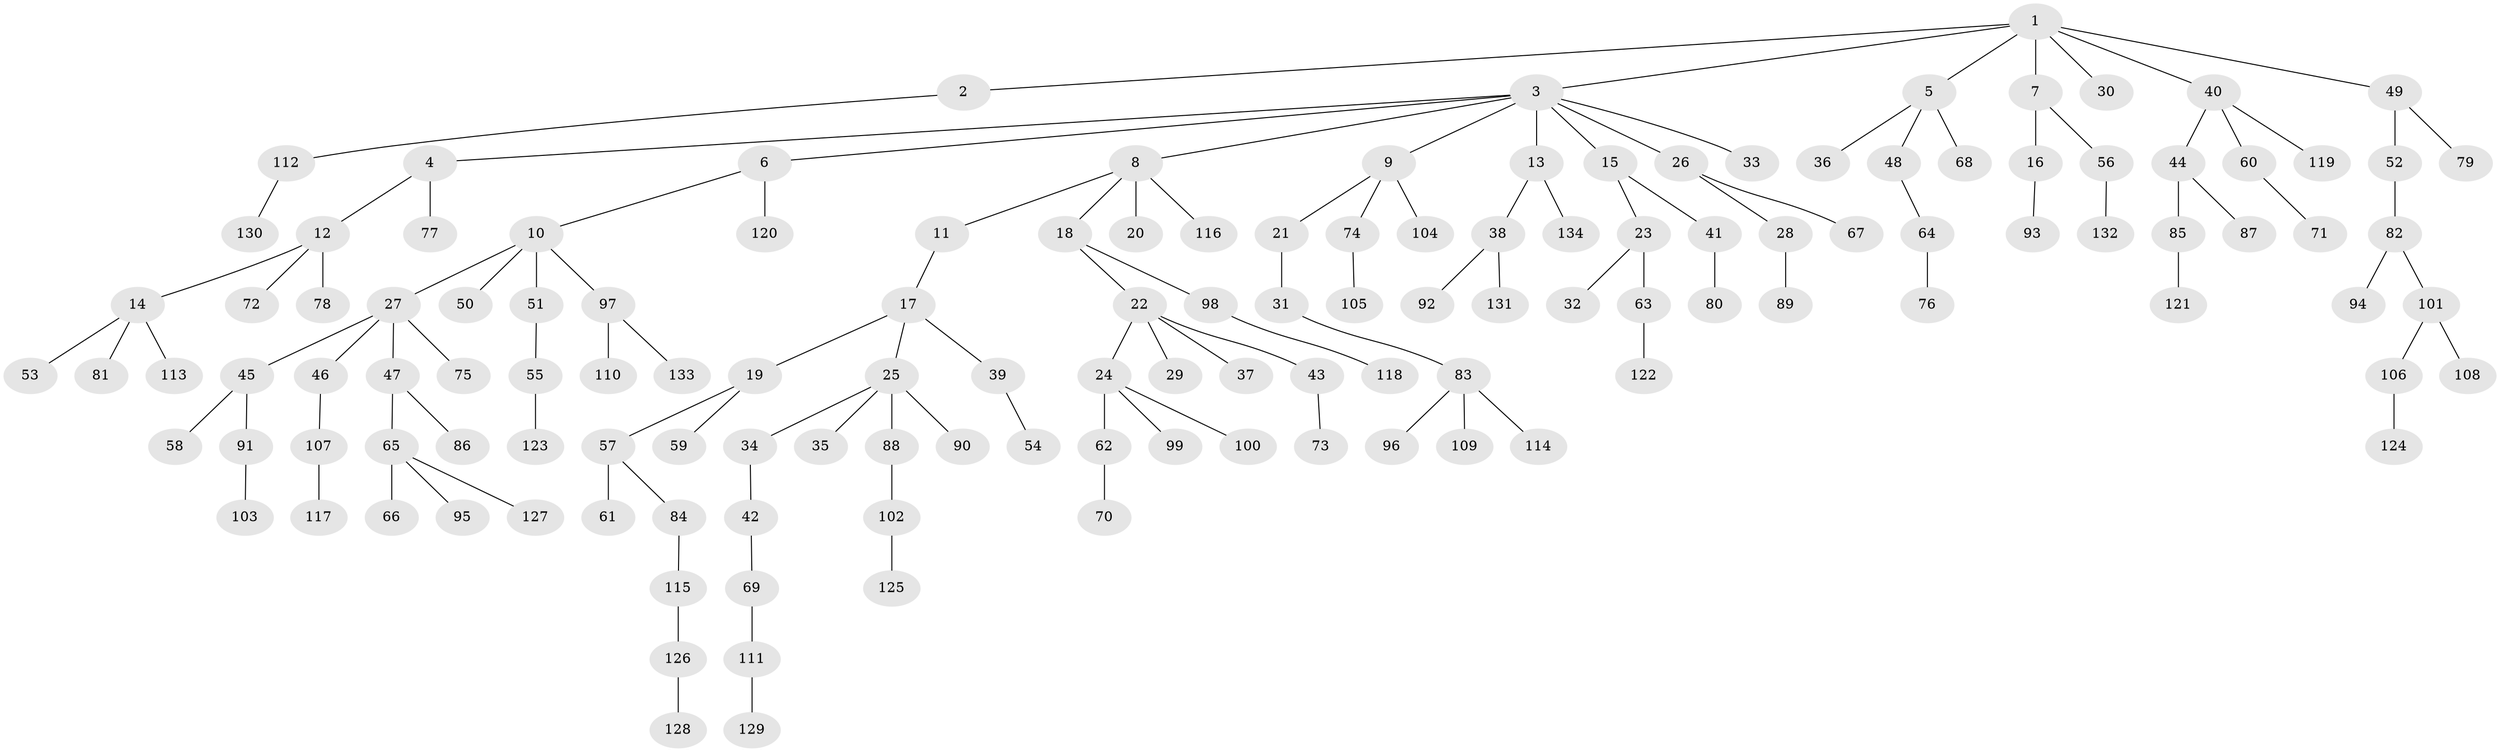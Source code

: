 // coarse degree distribution, {2: 0.31343283582089554, 6: 0.014925373134328358, 3: 0.14925373134328357, 8: 0.014925373134328358, 4: 0.05970149253731343, 1: 0.44776119402985076}
// Generated by graph-tools (version 1.1) at 2025/37/03/04/25 23:37:20]
// undirected, 134 vertices, 133 edges
graph export_dot {
  node [color=gray90,style=filled];
  1;
  2;
  3;
  4;
  5;
  6;
  7;
  8;
  9;
  10;
  11;
  12;
  13;
  14;
  15;
  16;
  17;
  18;
  19;
  20;
  21;
  22;
  23;
  24;
  25;
  26;
  27;
  28;
  29;
  30;
  31;
  32;
  33;
  34;
  35;
  36;
  37;
  38;
  39;
  40;
  41;
  42;
  43;
  44;
  45;
  46;
  47;
  48;
  49;
  50;
  51;
  52;
  53;
  54;
  55;
  56;
  57;
  58;
  59;
  60;
  61;
  62;
  63;
  64;
  65;
  66;
  67;
  68;
  69;
  70;
  71;
  72;
  73;
  74;
  75;
  76;
  77;
  78;
  79;
  80;
  81;
  82;
  83;
  84;
  85;
  86;
  87;
  88;
  89;
  90;
  91;
  92;
  93;
  94;
  95;
  96;
  97;
  98;
  99;
  100;
  101;
  102;
  103;
  104;
  105;
  106;
  107;
  108;
  109;
  110;
  111;
  112;
  113;
  114;
  115;
  116;
  117;
  118;
  119;
  120;
  121;
  122;
  123;
  124;
  125;
  126;
  127;
  128;
  129;
  130;
  131;
  132;
  133;
  134;
  1 -- 2;
  1 -- 3;
  1 -- 5;
  1 -- 7;
  1 -- 30;
  1 -- 40;
  1 -- 49;
  2 -- 112;
  3 -- 4;
  3 -- 6;
  3 -- 8;
  3 -- 9;
  3 -- 13;
  3 -- 15;
  3 -- 26;
  3 -- 33;
  4 -- 12;
  4 -- 77;
  5 -- 36;
  5 -- 48;
  5 -- 68;
  6 -- 10;
  6 -- 120;
  7 -- 16;
  7 -- 56;
  8 -- 11;
  8 -- 18;
  8 -- 20;
  8 -- 116;
  9 -- 21;
  9 -- 74;
  9 -- 104;
  10 -- 27;
  10 -- 50;
  10 -- 51;
  10 -- 97;
  11 -- 17;
  12 -- 14;
  12 -- 72;
  12 -- 78;
  13 -- 38;
  13 -- 134;
  14 -- 53;
  14 -- 81;
  14 -- 113;
  15 -- 23;
  15 -- 41;
  16 -- 93;
  17 -- 19;
  17 -- 25;
  17 -- 39;
  18 -- 22;
  18 -- 98;
  19 -- 57;
  19 -- 59;
  21 -- 31;
  22 -- 24;
  22 -- 29;
  22 -- 37;
  22 -- 43;
  23 -- 32;
  23 -- 63;
  24 -- 62;
  24 -- 99;
  24 -- 100;
  25 -- 34;
  25 -- 35;
  25 -- 88;
  25 -- 90;
  26 -- 28;
  26 -- 67;
  27 -- 45;
  27 -- 46;
  27 -- 47;
  27 -- 75;
  28 -- 89;
  31 -- 83;
  34 -- 42;
  38 -- 92;
  38 -- 131;
  39 -- 54;
  40 -- 44;
  40 -- 60;
  40 -- 119;
  41 -- 80;
  42 -- 69;
  43 -- 73;
  44 -- 85;
  44 -- 87;
  45 -- 58;
  45 -- 91;
  46 -- 107;
  47 -- 65;
  47 -- 86;
  48 -- 64;
  49 -- 52;
  49 -- 79;
  51 -- 55;
  52 -- 82;
  55 -- 123;
  56 -- 132;
  57 -- 61;
  57 -- 84;
  60 -- 71;
  62 -- 70;
  63 -- 122;
  64 -- 76;
  65 -- 66;
  65 -- 95;
  65 -- 127;
  69 -- 111;
  74 -- 105;
  82 -- 94;
  82 -- 101;
  83 -- 96;
  83 -- 109;
  83 -- 114;
  84 -- 115;
  85 -- 121;
  88 -- 102;
  91 -- 103;
  97 -- 110;
  97 -- 133;
  98 -- 118;
  101 -- 106;
  101 -- 108;
  102 -- 125;
  106 -- 124;
  107 -- 117;
  111 -- 129;
  112 -- 130;
  115 -- 126;
  126 -- 128;
}
